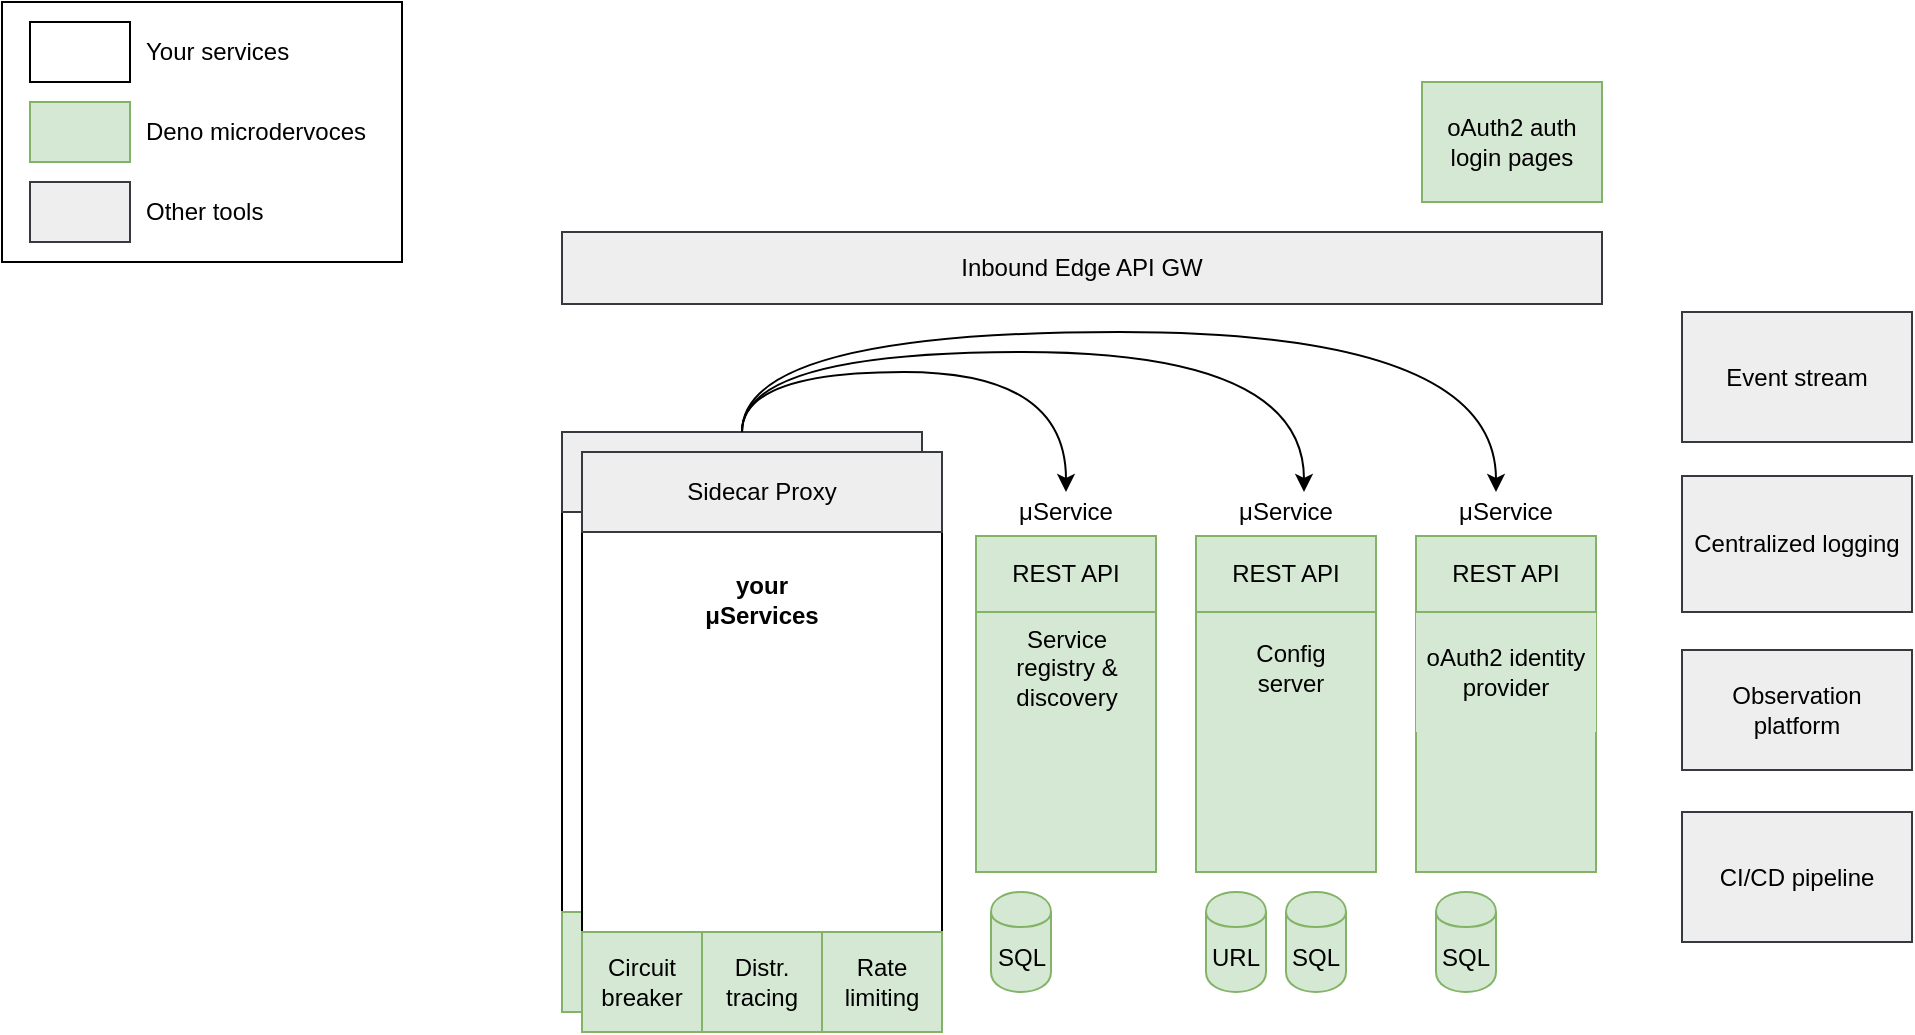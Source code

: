 <mxfile version="13.1.3" type="device"><diagram id="0CY3ZVGM0qC4gaqFyXnm" name="Page-1"><mxGraphModel dx="1422" dy="794" grid="1" gridSize="10" guides="1" tooltips="1" connect="1" arrows="1" fold="1" page="1" pageScale="1" pageWidth="827" pageHeight="1169" math="0" shadow="0"><root><mxCell id="0"/><mxCell id="1" parent="0"/><mxCell id="Eg0dc5vq9yY_Gx9m_TA5-58" value="" style="rounded=0;whiteSpace=wrap;html=1;align=left;" vertex="1" parent="1"><mxGeometry x="30" y="25" width="200" height="130" as="geometry"/></mxCell><mxCell id="Eg0dc5vq9yY_Gx9m_TA5-1" value="" style="rounded=0;whiteSpace=wrap;html=1;" vertex="1" parent="1"><mxGeometry x="310" y="280" width="180" height="200" as="geometry"/></mxCell><mxCell id="Eg0dc5vq9yY_Gx9m_TA5-4" value="" style="rounded=0;whiteSpace=wrap;html=1;fillColor=#d5e8d4;strokeColor=#82b366;" vertex="1" parent="1"><mxGeometry x="627" y="330" width="90" height="130" as="geometry"/></mxCell><mxCell id="Eg0dc5vq9yY_Gx9m_TA5-5" value="" style="rounded=0;whiteSpace=wrap;html=1;fillColor=#d5e8d4;strokeColor=#82b366;" vertex="1" parent="1"><mxGeometry x="737" y="330" width="90" height="130" as="geometry"/></mxCell><mxCell id="Eg0dc5vq9yY_Gx9m_TA5-6" value="" style="rounded=0;whiteSpace=wrap;html=1;fillColor=#d5e8d4;strokeColor=#82b366;" vertex="1" parent="1"><mxGeometry x="517" y="330" width="90" height="130" as="geometry"/></mxCell><mxCell id="Eg0dc5vq9yY_Gx9m_TA5-7" value="Rate limiting" style="rounded=0;whiteSpace=wrap;html=1;fillColor=#d5e8d4;strokeColor=#82b366;" vertex="1" parent="1"><mxGeometry x="430" y="480" width="60" height="50" as="geometry"/></mxCell><mxCell id="Eg0dc5vq9yY_Gx9m_TA5-8" value="Distr. tracing" style="rounded=0;whiteSpace=wrap;html=1;fillColor=#d5e8d4;strokeColor=#82b366;" vertex="1" parent="1"><mxGeometry x="370" y="480" width="60" height="50" as="geometry"/></mxCell><mxCell id="Eg0dc5vq9yY_Gx9m_TA5-9" value="Circuit breaker" style="rounded=0;whiteSpace=wrap;html=1;fillColor=#d5e8d4;strokeColor=#82b366;" vertex="1" parent="1"><mxGeometry x="310" y="480" width="60" height="50" as="geometry"/></mxCell><mxCell id="Eg0dc5vq9yY_Gx9m_TA5-10" value="μService" style="text;html=1;align=center;verticalAlign=middle;whiteSpace=wrap;rounded=0;" vertex="1" parent="1"><mxGeometry x="642" y="270" width="60" height="20" as="geometry"/></mxCell><mxCell id="Eg0dc5vq9yY_Gx9m_TA5-11" value="Event stream" style="rounded=0;whiteSpace=wrap;html=1;fillColor=#eeeeee;strokeColor=#36393d;" vertex="1" parent="1"><mxGeometry x="870" y="180" width="115" height="65" as="geometry"/></mxCell><mxCell id="Eg0dc5vq9yY_Gx9m_TA5-12" value="Sidecar Proxy" style="rounded=0;whiteSpace=wrap;html=1;fillColor=#eeeeee;strokeColor=#36393d;" vertex="1" parent="1"><mxGeometry x="310" y="240" width="180" height="40" as="geometry"/></mxCell><mxCell id="Eg0dc5vq9yY_Gx9m_TA5-13" value="your μService" style="text;html=1;strokeColor=none;fillColor=none;align=center;verticalAlign=middle;whiteSpace=wrap;rounded=0;fontStyle=1" vertex="1" parent="1"><mxGeometry x="365" y="294" width="70" height="40" as="geometry"/></mxCell><mxCell id="Eg0dc5vq9yY_Gx9m_TA5-14" value="μService" style="text;html=1;align=center;verticalAlign=middle;whiteSpace=wrap;rounded=0;" vertex="1" parent="1"><mxGeometry x="532" y="270" width="60" height="20" as="geometry"/></mxCell><mxCell id="Eg0dc5vq9yY_Gx9m_TA5-15" value="μService" style="text;html=1;align=center;verticalAlign=middle;whiteSpace=wrap;rounded=0;" vertex="1" parent="1"><mxGeometry x="752" y="270" width="60" height="20" as="geometry"/></mxCell><mxCell id="Eg0dc5vq9yY_Gx9m_TA5-16" value="Service registry &amp;amp; discovery" style="text;html=1;strokeColor=none;fillColor=#d5e8d4;align=center;verticalAlign=middle;whiteSpace=wrap;rounded=0;" vertex="1" parent="1"><mxGeometry x="524.5" y="348" width="75" height="20" as="geometry"/></mxCell><mxCell id="Eg0dc5vq9yY_Gx9m_TA5-17" value="Config server" style="text;html=1;strokeColor=none;fillColor=#d5e8d4;align=center;verticalAlign=middle;whiteSpace=wrap;rounded=0;" vertex="1" parent="1"><mxGeometry x="647" y="334" width="55" height="48" as="geometry"/></mxCell><mxCell id="Eg0dc5vq9yY_Gx9m_TA5-19" value="oAuth2 identity provider" style="text;html=1;strokeColor=none;fillColor=#d5e8d4;align=center;verticalAlign=middle;whiteSpace=wrap;rounded=0;" vertex="1" parent="1"><mxGeometry x="737" y="330" width="90" height="60" as="geometry"/></mxCell><mxCell id="Eg0dc5vq9yY_Gx9m_TA5-21" style="edgeStyle=orthogonalEdgeStyle;rounded=0;orthogonalLoop=1;jettySize=auto;html=1;exitX=0.5;exitY=1;exitDx=0;exitDy=0;fillColor=#d5e8d4;strokeColor=#82b366;" edge="1" parent="1" source="Eg0dc5vq9yY_Gx9m_TA5-16" target="Eg0dc5vq9yY_Gx9m_TA5-16"><mxGeometry relative="1" as="geometry"/></mxCell><mxCell id="Eg0dc5vq9yY_Gx9m_TA5-22" value="URL" style="shape=cylinder;whiteSpace=wrap;html=1;boundedLbl=1;backgroundOutline=1;fillColor=#d5e8d4;strokeColor=#82b366;" vertex="1" parent="1"><mxGeometry x="632" y="470" width="30" height="50" as="geometry"/></mxCell><mxCell id="Eg0dc5vq9yY_Gx9m_TA5-23" value="SQL" style="shape=cylinder;whiteSpace=wrap;html=1;boundedLbl=1;backgroundOutline=1;fillColor=#d5e8d4;strokeColor=#82b366;" vertex="1" parent="1"><mxGeometry x="524.5" y="470" width="30" height="50" as="geometry"/></mxCell><mxCell id="Eg0dc5vq9yY_Gx9m_TA5-24" value="SQL" style="shape=cylinder;whiteSpace=wrap;html=1;boundedLbl=1;backgroundOutline=1;fillColor=#d5e8d4;strokeColor=#82b366;" vertex="1" parent="1"><mxGeometry x="672" y="470" width="30" height="50" as="geometry"/></mxCell><mxCell id="Eg0dc5vq9yY_Gx9m_TA5-25" value="SQL" style="shape=cylinder;whiteSpace=wrap;html=1;boundedLbl=1;backgroundOutline=1;fillColor=#d5e8d4;strokeColor=#82b366;" vertex="1" parent="1"><mxGeometry x="747" y="470" width="30" height="50" as="geometry"/></mxCell><mxCell id="Eg0dc5vq9yY_Gx9m_TA5-26" value="Inbound Edge API GW" style="rounded=0;whiteSpace=wrap;html=1;fillColor=#eeeeee;strokeColor=#36393d;" vertex="1" parent="1"><mxGeometry x="310" y="140" width="520" height="36" as="geometry"/></mxCell><mxCell id="Eg0dc5vq9yY_Gx9m_TA5-27" value="Observation&lt;br&gt;platform" style="rounded=0;whiteSpace=wrap;html=1;fillColor=#eeeeee;strokeColor=#36393d;" vertex="1" parent="1"><mxGeometry x="870" y="349" width="115" height="60" as="geometry"/></mxCell><mxCell id="Eg0dc5vq9yY_Gx9m_TA5-28" value="Centralized logging" style="rounded=0;whiteSpace=wrap;html=1;fillColor=#eeeeee;strokeColor=#36393d;" vertex="1" parent="1"><mxGeometry x="870" y="262" width="115" height="68" as="geometry"/></mxCell><mxCell id="Eg0dc5vq9yY_Gx9m_TA5-29" value="CI/CD pipeline" style="rounded=0;whiteSpace=wrap;html=1;fillColor=#eeeeee;strokeColor=#36393d;" vertex="1" parent="1"><mxGeometry x="870" y="430" width="115" height="65" as="geometry"/></mxCell><mxCell id="Eg0dc5vq9yY_Gx9m_TA5-30" value="oAuth2 auth login pages" style="rounded=0;whiteSpace=wrap;html=1;fillColor=#d5e8d4;strokeColor=#82b366;" vertex="1" parent="1"><mxGeometry x="740" y="65" width="90" height="60" as="geometry"/></mxCell><mxCell id="Eg0dc5vq9yY_Gx9m_TA5-31" value="REST API" style="rounded=0;whiteSpace=wrap;html=1;fillColor=#d5e8d4;strokeColor=#82b366;" vertex="1" parent="1"><mxGeometry x="627" y="292" width="90" height="38" as="geometry"/></mxCell><mxCell id="Eg0dc5vq9yY_Gx9m_TA5-37" value="REST API" style="rounded=0;whiteSpace=wrap;html=1;fillColor=#d5e8d4;strokeColor=#82b366;" vertex="1" parent="1"><mxGeometry x="737" y="292" width="90" height="38" as="geometry"/></mxCell><mxCell id="Eg0dc5vq9yY_Gx9m_TA5-38" value="REST API" style="rounded=0;whiteSpace=wrap;html=1;fillColor=#d5e8d4;strokeColor=#82b366;" vertex="1" parent="1"><mxGeometry x="517" y="292" width="90" height="38" as="geometry"/></mxCell><mxCell id="Eg0dc5vq9yY_Gx9m_TA5-41" value="" style="endArrow=classic;html=1;edgeStyle=orthogonalEdgeStyle;curved=1;entryX=0.5;entryY=0;entryDx=0;entryDy=0;" edge="1" parent="1" target="Eg0dc5vq9yY_Gx9m_TA5-14"><mxGeometry width="50" height="50" relative="1" as="geometry"><mxPoint x="400" y="240" as="sourcePoint"/><mxPoint x="450" y="190" as="targetPoint"/><Array as="points"><mxPoint x="400" y="210"/><mxPoint x="562" y="210"/></Array></mxGeometry></mxCell><mxCell id="Eg0dc5vq9yY_Gx9m_TA5-42" value="" style="endArrow=classic;html=1;edgeStyle=orthogonalEdgeStyle;curved=1;entryX=0.65;entryY=0;entryDx=0;entryDy=0;entryPerimeter=0;exitX=0.5;exitY=0;exitDx=0;exitDy=0;" edge="1" parent="1" source="Eg0dc5vq9yY_Gx9m_TA5-12" target="Eg0dc5vq9yY_Gx9m_TA5-10"><mxGeometry width="50" height="50" relative="1" as="geometry"><mxPoint x="420" y="240" as="sourcePoint"/><mxPoint x="582" y="270" as="targetPoint"/><Array as="points"><mxPoint x="400" y="200"/><mxPoint x="681" y="200"/></Array></mxGeometry></mxCell><mxCell id="Eg0dc5vq9yY_Gx9m_TA5-43" value="" style="endArrow=classic;html=1;edgeStyle=orthogonalEdgeStyle;curved=1;entryX=0.65;entryY=0;entryDx=0;entryDy=0;entryPerimeter=0;" edge="1" parent="1"><mxGeometry width="50" height="50" relative="1" as="geometry"><mxPoint x="400" y="240" as="sourcePoint"/><mxPoint x="777" y="270" as="targetPoint"/><Array as="points"><mxPoint x="400" y="190"/><mxPoint x="777" y="190"/></Array></mxGeometry></mxCell><mxCell id="Eg0dc5vq9yY_Gx9m_TA5-46" value="" style="rounded=0;whiteSpace=wrap;html=1;" vertex="1" parent="1"><mxGeometry x="320" y="290" width="180" height="200" as="geometry"/></mxCell><mxCell id="Eg0dc5vq9yY_Gx9m_TA5-47" value="Rate limiting" style="rounded=0;whiteSpace=wrap;html=1;fillColor=#d5e8d4;strokeColor=#82b366;" vertex="1" parent="1"><mxGeometry x="440" y="490" width="60" height="50" as="geometry"/></mxCell><mxCell id="Eg0dc5vq9yY_Gx9m_TA5-48" value="Distr. tracing" style="rounded=0;whiteSpace=wrap;html=1;fillColor=#d5e8d4;strokeColor=#82b366;" vertex="1" parent="1"><mxGeometry x="380" y="490" width="60" height="50" as="geometry"/></mxCell><mxCell id="Eg0dc5vq9yY_Gx9m_TA5-49" value="Circuit breaker" style="rounded=0;whiteSpace=wrap;html=1;fillColor=#d5e8d4;strokeColor=#82b366;" vertex="1" parent="1"><mxGeometry x="320" y="490" width="60" height="50" as="geometry"/></mxCell><mxCell id="Eg0dc5vq9yY_Gx9m_TA5-50" value="Sidecar Proxy" style="rounded=0;whiteSpace=wrap;html=1;fillColor=#eeeeee;strokeColor=#36393d;" vertex="1" parent="1"><mxGeometry x="320" y="250" width="180" height="40" as="geometry"/></mxCell><mxCell id="Eg0dc5vq9yY_Gx9m_TA5-51" value="your μServices" style="text;html=1;strokeColor=none;fillColor=none;align=center;verticalAlign=middle;whiteSpace=wrap;rounded=0;fontStyle=1" vertex="1" parent="1"><mxGeometry x="375" y="304" width="70" height="40" as="geometry"/></mxCell><mxCell id="Eg0dc5vq9yY_Gx9m_TA5-52" value="" style="rounded=0;whiteSpace=wrap;html=1;fillColor=#d5e8d4;strokeColor=#82b366;" vertex="1" parent="1"><mxGeometry x="44" y="75" width="50" height="30" as="geometry"/></mxCell><mxCell id="Eg0dc5vq9yY_Gx9m_TA5-53" value="Deno microdervoces" style="text;html=1;strokeColor=none;fillColor=none;align=center;verticalAlign=middle;whiteSpace=wrap;rounded=0;" vertex="1" parent="1"><mxGeometry x="94" y="80" width="126" height="20" as="geometry"/></mxCell><mxCell id="Eg0dc5vq9yY_Gx9m_TA5-54" value="Other tools" style="text;html=1;strokeColor=none;fillColor=none;align=left;verticalAlign=middle;whiteSpace=wrap;rounded=0;" vertex="1" parent="1"><mxGeometry x="100" y="120" width="126" height="20" as="geometry"/></mxCell><mxCell id="Eg0dc5vq9yY_Gx9m_TA5-55" value="" style="rounded=0;whiteSpace=wrap;html=1;fillColor=#eeeeee;strokeColor=#36393d;" vertex="1" parent="1"><mxGeometry x="44" y="115" width="50" height="30" as="geometry"/></mxCell><mxCell id="Eg0dc5vq9yY_Gx9m_TA5-56" value="" style="rounded=0;whiteSpace=wrap;html=1;" vertex="1" parent="1"><mxGeometry x="44" y="35" width="50" height="30" as="geometry"/></mxCell><mxCell id="Eg0dc5vq9yY_Gx9m_TA5-57" value="Your services" style="text;html=1;strokeColor=none;fillColor=none;align=left;verticalAlign=middle;whiteSpace=wrap;rounded=0;" vertex="1" parent="1"><mxGeometry x="100" y="40" width="126" height="20" as="geometry"/></mxCell></root></mxGraphModel></diagram></mxfile>
